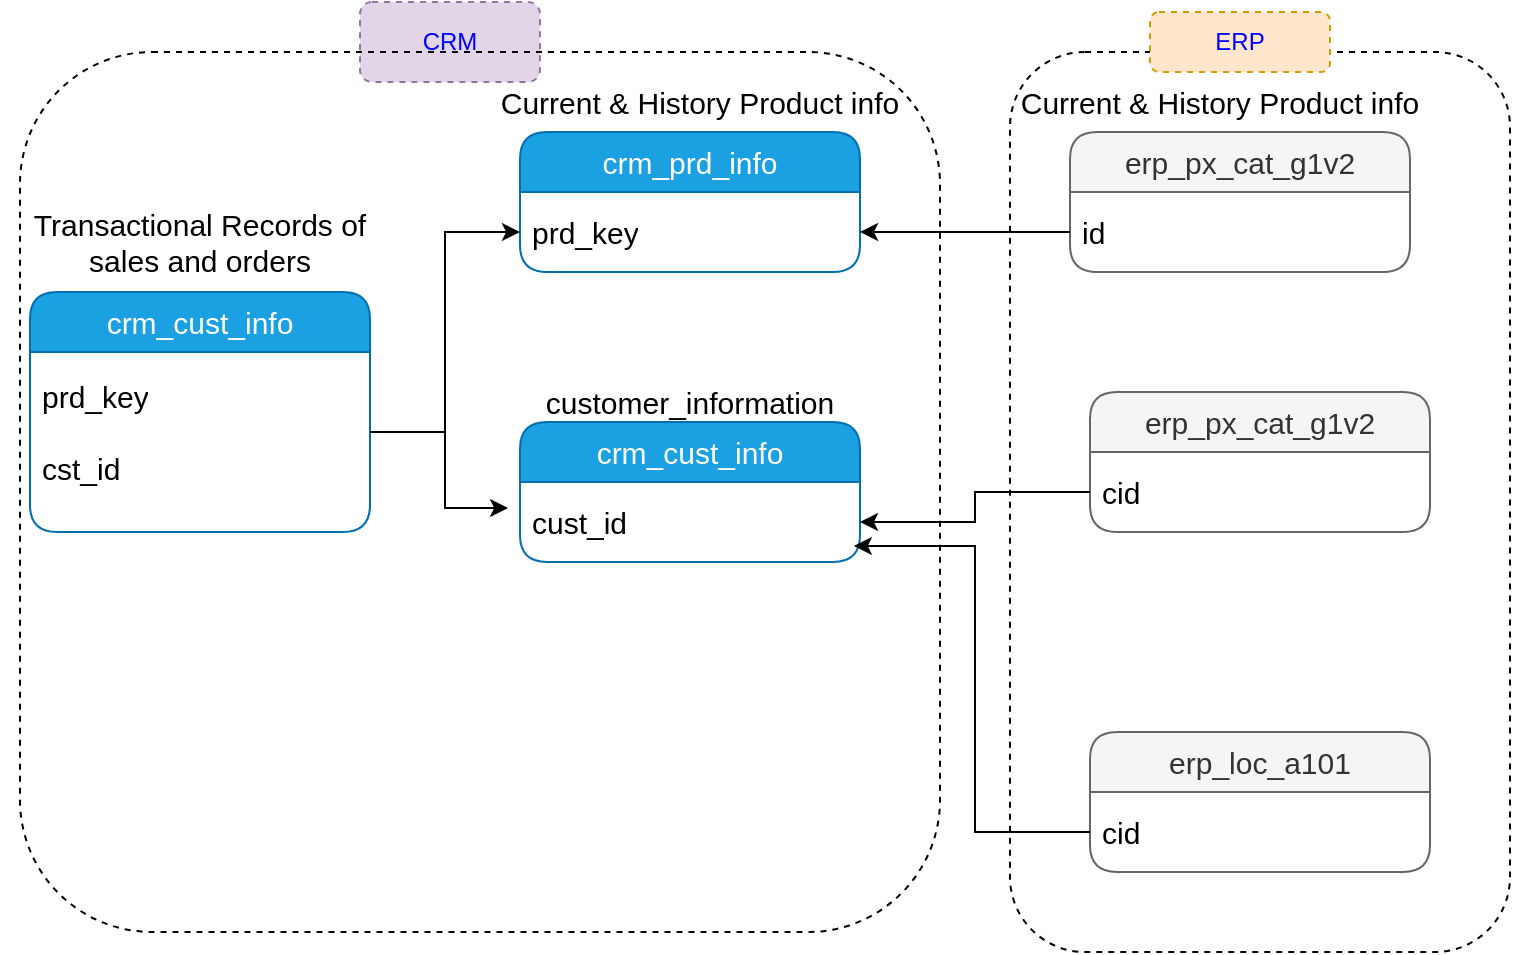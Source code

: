 <mxfile version="24.7.17">
  <diagram name="Page-1" id="yIMxXNZHsLNTcXHtSyF8">
    <mxGraphModel dx="862" dy="482" grid="1" gridSize="10" guides="1" tooltips="1" connect="1" arrows="1" fold="1" page="1" pageScale="1" pageWidth="1169" pageHeight="827" math="0" shadow="0">
      <root>
        <mxCell id="0" />
        <mxCell id="1" parent="0" />
        <mxCell id="dq6JRr6W6BlC8NU9sLqh-1" value="crm_cust_info" style="swimlane;fontStyle=0;childLayout=stackLayout;horizontal=1;startSize=30;horizontalStack=0;resizeParent=1;resizeParentMax=0;resizeLast=0;collapsible=1;marginBottom=0;whiteSpace=wrap;html=1;rounded=1;fillColor=#1ba1e2;fontColor=#ffffff;strokeColor=#006EAF;fontSize=15;" vertex="1" parent="1">
          <mxGeometry x="290" y="215" width="170" height="70" as="geometry" />
        </mxCell>
        <mxCell id="dq6JRr6W6BlC8NU9sLqh-2" value="cust_id" style="text;strokeColor=none;fillColor=none;align=left;verticalAlign=middle;spacingLeft=4;spacingRight=4;overflow=hidden;points=[[0,0.5],[1,0.5]];portConstraint=eastwest;rotatable=0;whiteSpace=wrap;html=1;fontSize=15;" vertex="1" parent="dq6JRr6W6BlC8NU9sLqh-1">
          <mxGeometry y="30" width="170" height="40" as="geometry" />
        </mxCell>
        <mxCell id="dq6JRr6W6BlC8NU9sLqh-5" value="&lt;font style=&quot;font-size: 15px;&quot;&gt;customer_information&lt;/font&gt;" style="text;html=1;align=center;verticalAlign=middle;whiteSpace=wrap;rounded=0;fontSize=15;" vertex="1" parent="1">
          <mxGeometry x="345" y="190" width="60" height="30" as="geometry" />
        </mxCell>
        <mxCell id="dq6JRr6W6BlC8NU9sLqh-6" value="crm_prd_info" style="swimlane;fontStyle=0;childLayout=stackLayout;horizontal=1;startSize=30;horizontalStack=0;resizeParent=1;resizeParentMax=0;resizeLast=0;collapsible=1;marginBottom=0;whiteSpace=wrap;html=1;rounded=1;fillColor=#1ba1e2;fontColor=#ffffff;strokeColor=#006EAF;fontSize=15;" vertex="1" parent="1">
          <mxGeometry x="290" y="70" width="170" height="70" as="geometry" />
        </mxCell>
        <mxCell id="dq6JRr6W6BlC8NU9sLqh-7" value="prd_key" style="text;strokeColor=none;fillColor=none;align=left;verticalAlign=middle;spacingLeft=4;spacingRight=4;overflow=hidden;points=[[0,0.5],[1,0.5]];portConstraint=eastwest;rotatable=0;whiteSpace=wrap;html=1;fontSize=15;" vertex="1" parent="dq6JRr6W6BlC8NU9sLqh-6">
          <mxGeometry y="30" width="170" height="40" as="geometry" />
        </mxCell>
        <mxCell id="dq6JRr6W6BlC8NU9sLqh-8" value="&lt;font style=&quot;font-size: 15px;&quot;&gt;Current &amp;amp; History Product info&lt;/font&gt;" style="text;html=1;align=center;verticalAlign=middle;whiteSpace=wrap;rounded=0;fontSize=15;" vertex="1" parent="1">
          <mxGeometry x="510" y="40" width="260" height="30" as="geometry" />
        </mxCell>
        <mxCell id="dq6JRr6W6BlC8NU9sLqh-10" value="crm_cust_info" style="swimlane;fontStyle=0;childLayout=stackLayout;horizontal=1;startSize=30;horizontalStack=0;resizeParent=1;resizeParentMax=0;resizeLast=0;collapsible=1;marginBottom=0;whiteSpace=wrap;html=1;rounded=1;fillColor=#1ba1e2;fontColor=#ffffff;strokeColor=#006EAF;fontSize=15;" vertex="1" parent="1">
          <mxGeometry x="45" y="150" width="170" height="120" as="geometry" />
        </mxCell>
        <mxCell id="dq6JRr6W6BlC8NU9sLqh-12" value="&lt;font style=&quot;font-size: 15px;&quot;&gt;Transactional Records of sales and orders&lt;/font&gt;" style="text;html=1;align=center;verticalAlign=middle;whiteSpace=wrap;rounded=0;fontSize=15;" vertex="1" parent="1">
          <mxGeometry x="30" y="110" width="200" height="30" as="geometry" />
        </mxCell>
        <mxCell id="dq6JRr6W6BlC8NU9sLqh-27" style="edgeStyle=orthogonalEdgeStyle;rounded=0;orthogonalLoop=1;jettySize=auto;html=1;entryX=0;entryY=0.5;entryDx=0;entryDy=0;" edge="1" parent="1" source="dq6JRr6W6BlC8NU9sLqh-11" target="dq6JRr6W6BlC8NU9sLqh-7">
          <mxGeometry relative="1" as="geometry" />
        </mxCell>
        <mxCell id="dq6JRr6W6BlC8NU9sLqh-11" value="&lt;div style=&quot;font-size: 15px;&quot;&gt;prd_key&lt;br style=&quot;font-size: 15px;&quot;&gt;&lt;br style=&quot;font-size: 15px;&quot;&gt;cst_id&lt;/div&gt;" style="text;strokeColor=none;fillColor=none;align=left;verticalAlign=middle;spacingLeft=4;spacingRight=4;overflow=hidden;points=[[0,0.5],[1,0.5]];portConstraint=eastwest;rotatable=0;whiteSpace=wrap;html=1;fontSize=15;" vertex="1" parent="1">
          <mxGeometry x="45" y="180" width="170" height="80" as="geometry" />
        </mxCell>
        <mxCell id="dq6JRr6W6BlC8NU9sLqh-26" style="edgeStyle=orthogonalEdgeStyle;rounded=0;orthogonalLoop=1;jettySize=auto;html=1;entryX=-0.035;entryY=0.325;entryDx=0;entryDy=0;entryPerimeter=0;" edge="1" parent="1" source="dq6JRr6W6BlC8NU9sLqh-11" target="dq6JRr6W6BlC8NU9sLqh-2">
          <mxGeometry relative="1" as="geometry" />
        </mxCell>
        <mxCell id="dq6JRr6W6BlC8NU9sLqh-28" value="erp_px_cat_g1v2" style="swimlane;fontStyle=0;childLayout=stackLayout;horizontal=1;startSize=30;horizontalStack=0;resizeParent=1;resizeParentMax=0;resizeLast=0;collapsible=1;marginBottom=0;whiteSpace=wrap;html=1;rounded=1;fillColor=#f5f5f5;strokeColor=#666666;fontSize=15;fontColor=#333333;" vertex="1" parent="1">
          <mxGeometry x="565" y="70" width="170" height="70" as="geometry" />
        </mxCell>
        <mxCell id="dq6JRr6W6BlC8NU9sLqh-29" value="id" style="text;strokeColor=none;fillColor=none;align=left;verticalAlign=middle;spacingLeft=4;spacingRight=4;overflow=hidden;points=[[0,0.5],[1,0.5]];portConstraint=eastwest;rotatable=0;whiteSpace=wrap;html=1;fontSize=15;" vertex="1" parent="dq6JRr6W6BlC8NU9sLqh-28">
          <mxGeometry y="30" width="170" height="40" as="geometry" />
        </mxCell>
        <mxCell id="dq6JRr6W6BlC8NU9sLqh-30" value="&lt;font style=&quot;font-size: 15px;&quot;&gt;Current &amp;amp; History Product info&lt;/font&gt;" style="text;html=1;align=center;verticalAlign=middle;whiteSpace=wrap;rounded=0;fontSize=15;" vertex="1" parent="1">
          <mxGeometry x="250" y="40" width="260" height="30" as="geometry" />
        </mxCell>
        <mxCell id="dq6JRr6W6BlC8NU9sLqh-31" value="erp_px_cat_g1v2" style="swimlane;fontStyle=0;childLayout=stackLayout;horizontal=1;startSize=30;horizontalStack=0;resizeParent=1;resizeParentMax=0;resizeLast=0;collapsible=1;marginBottom=0;whiteSpace=wrap;html=1;rounded=1;fillColor=#f5f5f5;strokeColor=#666666;fontSize=15;fontColor=#333333;" vertex="1" parent="1">
          <mxGeometry x="575" y="200" width="170" height="70" as="geometry" />
        </mxCell>
        <mxCell id="dq6JRr6W6BlC8NU9sLqh-32" value="cid" style="text;strokeColor=none;fillColor=none;align=left;verticalAlign=middle;spacingLeft=4;spacingRight=4;overflow=hidden;points=[[0,0.5],[1,0.5]];portConstraint=eastwest;rotatable=0;whiteSpace=wrap;html=1;fontSize=15;" vertex="1" parent="dq6JRr6W6BlC8NU9sLqh-31">
          <mxGeometry y="30" width="170" height="40" as="geometry" />
        </mxCell>
        <mxCell id="dq6JRr6W6BlC8NU9sLqh-35" value="erp_loc_a101" style="swimlane;fontStyle=0;childLayout=stackLayout;horizontal=1;startSize=30;horizontalStack=0;resizeParent=1;resizeParentMax=0;resizeLast=0;collapsible=1;marginBottom=0;whiteSpace=wrap;html=1;rounded=1;fillColor=#f5f5f5;strokeColor=#666666;fontSize=15;fontColor=#333333;" vertex="1" parent="1">
          <mxGeometry x="575" y="370" width="170" height="70" as="geometry" />
        </mxCell>
        <mxCell id="dq6JRr6W6BlC8NU9sLqh-36" value="cid" style="text;strokeColor=none;fillColor=none;align=left;verticalAlign=middle;spacingLeft=4;spacingRight=4;overflow=hidden;points=[[0,0.5],[1,0.5]];portConstraint=eastwest;rotatable=0;whiteSpace=wrap;html=1;fontSize=15;" vertex="1" parent="dq6JRr6W6BlC8NU9sLqh-35">
          <mxGeometry y="30" width="170" height="40" as="geometry" />
        </mxCell>
        <mxCell id="dq6JRr6W6BlC8NU9sLqh-42" style="edgeStyle=orthogonalEdgeStyle;rounded=0;orthogonalLoop=1;jettySize=auto;html=1;entryX=0.982;entryY=0.8;entryDx=0;entryDy=0;entryPerimeter=0;" edge="1" parent="1" source="dq6JRr6W6BlC8NU9sLqh-36" target="dq6JRr6W6BlC8NU9sLqh-2">
          <mxGeometry relative="1" as="geometry" />
        </mxCell>
        <mxCell id="dq6JRr6W6BlC8NU9sLqh-43" style="edgeStyle=orthogonalEdgeStyle;rounded=0;orthogonalLoop=1;jettySize=auto;html=1;entryX=1;entryY=0.5;entryDx=0;entryDy=0;" edge="1" parent="1" source="dq6JRr6W6BlC8NU9sLqh-32" target="dq6JRr6W6BlC8NU9sLqh-2">
          <mxGeometry relative="1" as="geometry" />
        </mxCell>
        <mxCell id="dq6JRr6W6BlC8NU9sLqh-44" style="edgeStyle=orthogonalEdgeStyle;rounded=0;orthogonalLoop=1;jettySize=auto;html=1;entryX=1;entryY=0.5;entryDx=0;entryDy=0;" edge="1" parent="1" source="dq6JRr6W6BlC8NU9sLqh-29" target="dq6JRr6W6BlC8NU9sLqh-7">
          <mxGeometry relative="1" as="geometry" />
        </mxCell>
        <mxCell id="dq6JRr6W6BlC8NU9sLqh-46" value="" style="rounded=1;whiteSpace=wrap;html=1;fillColor=none;dashed=1;" vertex="1" parent="1">
          <mxGeometry x="535" y="30" width="250" height="450" as="geometry" />
        </mxCell>
        <mxCell id="dq6JRr6W6BlC8NU9sLqh-49" value="&lt;font color=&quot;#0000ff&quot;&gt;CRM&lt;/font&gt;" style="rounded=1;whiteSpace=wrap;html=1;fillColor=#e1d5e7;dashed=1;strokeColor=#9673a6;" vertex="1" parent="1">
          <mxGeometry x="210" y="5" width="90" height="40" as="geometry" />
        </mxCell>
        <mxCell id="dq6JRr6W6BlC8NU9sLqh-50" value="&lt;font color=&quot;#0000ff&quot;&gt;ERP&lt;/font&gt;" style="rounded=1;whiteSpace=wrap;html=1;fillColor=#ffe6cc;dashed=1;strokeColor=#d79b00;" vertex="1" parent="1">
          <mxGeometry x="605" y="10" width="90" height="30" as="geometry" />
        </mxCell>
        <mxCell id="dq6JRr6W6BlC8NU9sLqh-52" value="" style="rounded=1;whiteSpace=wrap;html=1;fillColor=none;dashed=1;" vertex="1" parent="1">
          <mxGeometry x="40" y="30" width="460" height="440" as="geometry" />
        </mxCell>
      </root>
    </mxGraphModel>
  </diagram>
</mxfile>
